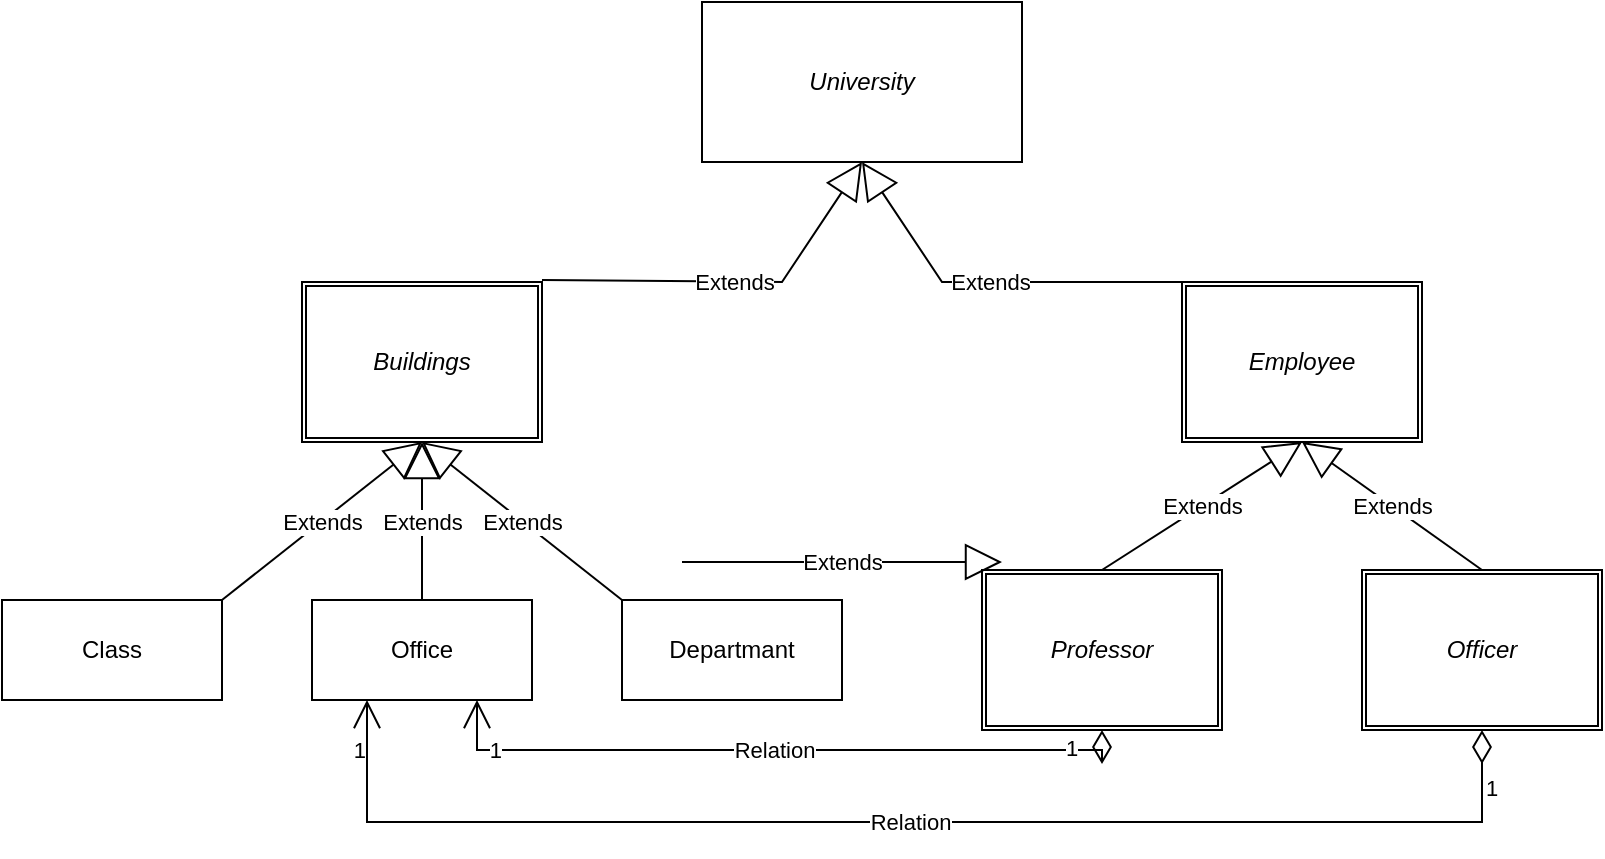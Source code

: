<mxfile version="21.6.6" type="github">
  <diagram id="C5RBs43oDa-KdzZeNtuy" name="Page-1">
    <mxGraphModel dx="954" dy="647" grid="1" gridSize="10" guides="1" tooltips="1" connect="1" arrows="1" fold="1" page="1" pageScale="1" pageWidth="827" pageHeight="1169" math="0" shadow="0">
      <root>
        <mxCell id="WIyWlLk6GJQsqaUBKTNV-0" />
        <mxCell id="WIyWlLk6GJQsqaUBKTNV-1" parent="WIyWlLk6GJQsqaUBKTNV-0" />
        <mxCell id="exCZ-nh_wx7ObgX0_y9q-6" value="&lt;i&gt;Buildings&lt;/i&gt;" style="shape=ext;double=1;rounded=0;whiteSpace=wrap;html=1;labelBackgroundColor=none;" vertex="1" parent="WIyWlLk6GJQsqaUBKTNV-1">
          <mxGeometry x="160" y="160" width="120" height="80" as="geometry" />
        </mxCell>
        <mxCell id="exCZ-nh_wx7ObgX0_y9q-7" value="&lt;i&gt;Employee&lt;/i&gt;" style="shape=ext;double=1;rounded=0;whiteSpace=wrap;html=1;labelBackgroundColor=none;" vertex="1" parent="WIyWlLk6GJQsqaUBKTNV-1">
          <mxGeometry x="600" y="160" width="120" height="80" as="geometry" />
        </mxCell>
        <mxCell id="exCZ-nh_wx7ObgX0_y9q-15" value="Extends" style="endArrow=block;endSize=16;endFill=0;html=1;rounded=0;exitX=0;exitY=0;exitDx=0;exitDy=0;entryX=0.5;entryY=1;entryDx=0;entryDy=0;" edge="1" parent="WIyWlLk6GJQsqaUBKTNV-1" source="exCZ-nh_wx7ObgX0_y9q-7">
          <mxGeometry width="160" relative="1" as="geometry">
            <mxPoint x="410" y="300" as="sourcePoint" />
            <mxPoint x="440" y="100" as="targetPoint" />
            <Array as="points">
              <mxPoint x="480" y="160" />
            </Array>
          </mxGeometry>
        </mxCell>
        <mxCell id="exCZ-nh_wx7ObgX0_y9q-16" value="Extends" style="endArrow=block;endSize=16;endFill=0;html=1;rounded=0;entryX=0.5;entryY=1;entryDx=0;entryDy=0;" edge="1" parent="WIyWlLk6GJQsqaUBKTNV-1">
          <mxGeometry width="160" relative="1" as="geometry">
            <mxPoint x="280" y="159" as="sourcePoint" />
            <mxPoint x="440" y="100" as="targetPoint" />
            <Array as="points">
              <mxPoint x="400" y="160" />
            </Array>
          </mxGeometry>
        </mxCell>
        <mxCell id="exCZ-nh_wx7ObgX0_y9q-17" value="&lt;i&gt;University&lt;/i&gt;" style="html=1;whiteSpace=wrap;" vertex="1" parent="WIyWlLk6GJQsqaUBKTNV-1">
          <mxGeometry x="360" y="20" width="160" height="80" as="geometry" />
        </mxCell>
        <mxCell id="exCZ-nh_wx7ObgX0_y9q-19" value="Class" style="html=1;whiteSpace=wrap;" vertex="1" parent="WIyWlLk6GJQsqaUBKTNV-1">
          <mxGeometry x="10" y="319" width="110" height="50" as="geometry" />
        </mxCell>
        <mxCell id="exCZ-nh_wx7ObgX0_y9q-20" value="Extends" style="endArrow=block;endSize=16;endFill=0;html=1;rounded=0;exitX=1;exitY=0;exitDx=0;exitDy=0;entryX=0.5;entryY=1;entryDx=0;entryDy=0;" edge="1" parent="WIyWlLk6GJQsqaUBKTNV-1" source="exCZ-nh_wx7ObgX0_y9q-19" target="exCZ-nh_wx7ObgX0_y9q-6">
          <mxGeometry width="160" relative="1" as="geometry">
            <mxPoint x="410" y="300" as="sourcePoint" />
            <mxPoint x="570" y="300" as="targetPoint" />
          </mxGeometry>
        </mxCell>
        <mxCell id="exCZ-nh_wx7ObgX0_y9q-21" value="Departmant" style="html=1;whiteSpace=wrap;" vertex="1" parent="WIyWlLk6GJQsqaUBKTNV-1">
          <mxGeometry x="320" y="319" width="110" height="50" as="geometry" />
        </mxCell>
        <mxCell id="exCZ-nh_wx7ObgX0_y9q-22" value="Office" style="html=1;whiteSpace=wrap;" vertex="1" parent="WIyWlLk6GJQsqaUBKTNV-1">
          <mxGeometry x="165" y="319" width="110" height="50" as="geometry" />
        </mxCell>
        <mxCell id="exCZ-nh_wx7ObgX0_y9q-23" value="Extends" style="endArrow=block;endSize=16;endFill=0;html=1;rounded=0;exitX=0;exitY=0;exitDx=0;exitDy=0;entryX=0.5;entryY=1;entryDx=0;entryDy=0;" edge="1" parent="WIyWlLk6GJQsqaUBKTNV-1" source="exCZ-nh_wx7ObgX0_y9q-21" target="exCZ-nh_wx7ObgX0_y9q-6">
          <mxGeometry width="160" relative="1" as="geometry">
            <mxPoint x="350" y="300" as="sourcePoint" />
            <mxPoint x="510" y="300" as="targetPoint" />
          </mxGeometry>
        </mxCell>
        <mxCell id="exCZ-nh_wx7ObgX0_y9q-24" value="Extends" style="endArrow=block;endSize=16;endFill=0;html=1;rounded=0;exitX=0.5;exitY=0;exitDx=0;exitDy=0;entryX=0.5;entryY=1;entryDx=0;entryDy=0;" edge="1" parent="WIyWlLk6GJQsqaUBKTNV-1" source="exCZ-nh_wx7ObgX0_y9q-22" target="exCZ-nh_wx7ObgX0_y9q-6">
          <mxGeometry width="160" relative="1" as="geometry">
            <mxPoint x="240" y="320" as="sourcePoint" />
            <mxPoint x="505" y="300" as="targetPoint" />
          </mxGeometry>
        </mxCell>
        <mxCell id="exCZ-nh_wx7ObgX0_y9q-25" value="&lt;i&gt;Professor&lt;br&gt;&lt;/i&gt;" style="shape=ext;double=1;rounded=0;whiteSpace=wrap;html=1;labelBackgroundColor=none;" vertex="1" parent="WIyWlLk6GJQsqaUBKTNV-1">
          <mxGeometry x="500" y="304" width="120" height="80" as="geometry" />
        </mxCell>
        <mxCell id="exCZ-nh_wx7ObgX0_y9q-27" value="&lt;i&gt;Officer&lt;/i&gt;" style="shape=ext;double=1;rounded=0;whiteSpace=wrap;html=1;labelBackgroundColor=none;" vertex="1" parent="WIyWlLk6GJQsqaUBKTNV-1">
          <mxGeometry x="690" y="304" width="120" height="80" as="geometry" />
        </mxCell>
        <mxCell id="exCZ-nh_wx7ObgX0_y9q-29" value="Extends" style="endArrow=block;endSize=16;endFill=0;html=1;rounded=0;exitX=0.5;exitY=0;exitDx=0;exitDy=0;" edge="1" parent="WIyWlLk6GJQsqaUBKTNV-1" source="exCZ-nh_wx7ObgX0_y9q-27">
          <mxGeometry width="160" relative="1" as="geometry">
            <mxPoint x="350" y="300" as="sourcePoint" />
            <mxPoint x="660" y="240" as="targetPoint" />
          </mxGeometry>
        </mxCell>
        <mxCell id="exCZ-nh_wx7ObgX0_y9q-30" value="Extends" style="endArrow=block;endSize=16;endFill=0;html=1;rounded=0;exitX=0.5;exitY=0;exitDx=0;exitDy=0;entryX=0.5;entryY=1;entryDx=0;entryDy=0;" edge="1" parent="WIyWlLk6GJQsqaUBKTNV-1" source="exCZ-nh_wx7ObgX0_y9q-25" target="exCZ-nh_wx7ObgX0_y9q-7">
          <mxGeometry width="160" relative="1" as="geometry">
            <mxPoint x="350" y="300" as="sourcePoint" />
            <mxPoint x="510" y="300" as="targetPoint" />
          </mxGeometry>
        </mxCell>
        <mxCell id="exCZ-nh_wx7ObgX0_y9q-34" value="Relation" style="endArrow=open;html=1;endSize=12;startArrow=diamondThin;startSize=14;startFill=0;edgeStyle=orthogonalEdgeStyle;rounded=0;entryX=0.75;entryY=1;entryDx=0;entryDy=0;exitX=0.5;exitY=1;exitDx=0;exitDy=0;" edge="1" parent="WIyWlLk6GJQsqaUBKTNV-1" source="exCZ-nh_wx7ObgX0_y9q-25" target="exCZ-nh_wx7ObgX0_y9q-22">
          <mxGeometry relative="1" as="geometry">
            <mxPoint x="350" y="300" as="sourcePoint" />
            <mxPoint x="340" y="470" as="targetPoint" />
          </mxGeometry>
        </mxCell>
        <mxCell id="exCZ-nh_wx7ObgX0_y9q-35" value="1" style="edgeLabel;resizable=0;html=1;align=left;verticalAlign=top;" connectable="0" vertex="1" parent="exCZ-nh_wx7ObgX0_y9q-34">
          <mxGeometry x="-1" relative="1" as="geometry">
            <mxPoint x="-20" y="-4" as="offset" />
          </mxGeometry>
        </mxCell>
        <mxCell id="exCZ-nh_wx7ObgX0_y9q-36" value="1" style="edgeLabel;resizable=0;html=1;align=right;verticalAlign=top;" connectable="0" vertex="1" parent="exCZ-nh_wx7ObgX0_y9q-34">
          <mxGeometry x="1" relative="1" as="geometry">
            <mxPoint x="13" y="12" as="offset" />
          </mxGeometry>
        </mxCell>
        <mxCell id="exCZ-nh_wx7ObgX0_y9q-37" value="Extends" style="endArrow=block;endSize=16;endFill=0;html=1;rounded=0;" edge="1" parent="WIyWlLk6GJQsqaUBKTNV-1">
          <mxGeometry width="160" relative="1" as="geometry">
            <mxPoint x="350" y="300" as="sourcePoint" />
            <mxPoint x="510" y="300" as="targetPoint" />
          </mxGeometry>
        </mxCell>
        <mxCell id="exCZ-nh_wx7ObgX0_y9q-38" value="Relation" style="endArrow=open;html=1;endSize=12;startArrow=diamondThin;startSize=14;startFill=0;edgeStyle=orthogonalEdgeStyle;rounded=0;exitX=0.5;exitY=1;exitDx=0;exitDy=0;entryX=0.25;entryY=1;entryDx=0;entryDy=0;" edge="1" parent="WIyWlLk6GJQsqaUBKTNV-1" source="exCZ-nh_wx7ObgX0_y9q-27" target="exCZ-nh_wx7ObgX0_y9q-22">
          <mxGeometry relative="1" as="geometry">
            <mxPoint x="750" y="435" as="sourcePoint" />
            <mxPoint x="192.5" y="420" as="targetPoint" />
            <Array as="points">
              <mxPoint x="750" y="430" />
              <mxPoint x="193" y="430" />
            </Array>
          </mxGeometry>
        </mxCell>
        <mxCell id="exCZ-nh_wx7ObgX0_y9q-39" value="1" style="edgeLabel;resizable=0;html=1;align=left;verticalAlign=top;" connectable="0" vertex="1" parent="exCZ-nh_wx7ObgX0_y9q-38">
          <mxGeometry x="-1" relative="1" as="geometry">
            <mxPoint y="16" as="offset" />
          </mxGeometry>
        </mxCell>
        <mxCell id="exCZ-nh_wx7ObgX0_y9q-40" value="1" style="edgeLabel;resizable=0;html=1;align=right;verticalAlign=top;" connectable="0" vertex="1" parent="exCZ-nh_wx7ObgX0_y9q-38">
          <mxGeometry x="1" relative="1" as="geometry">
            <mxPoint y="12" as="offset" />
          </mxGeometry>
        </mxCell>
      </root>
    </mxGraphModel>
  </diagram>
</mxfile>
